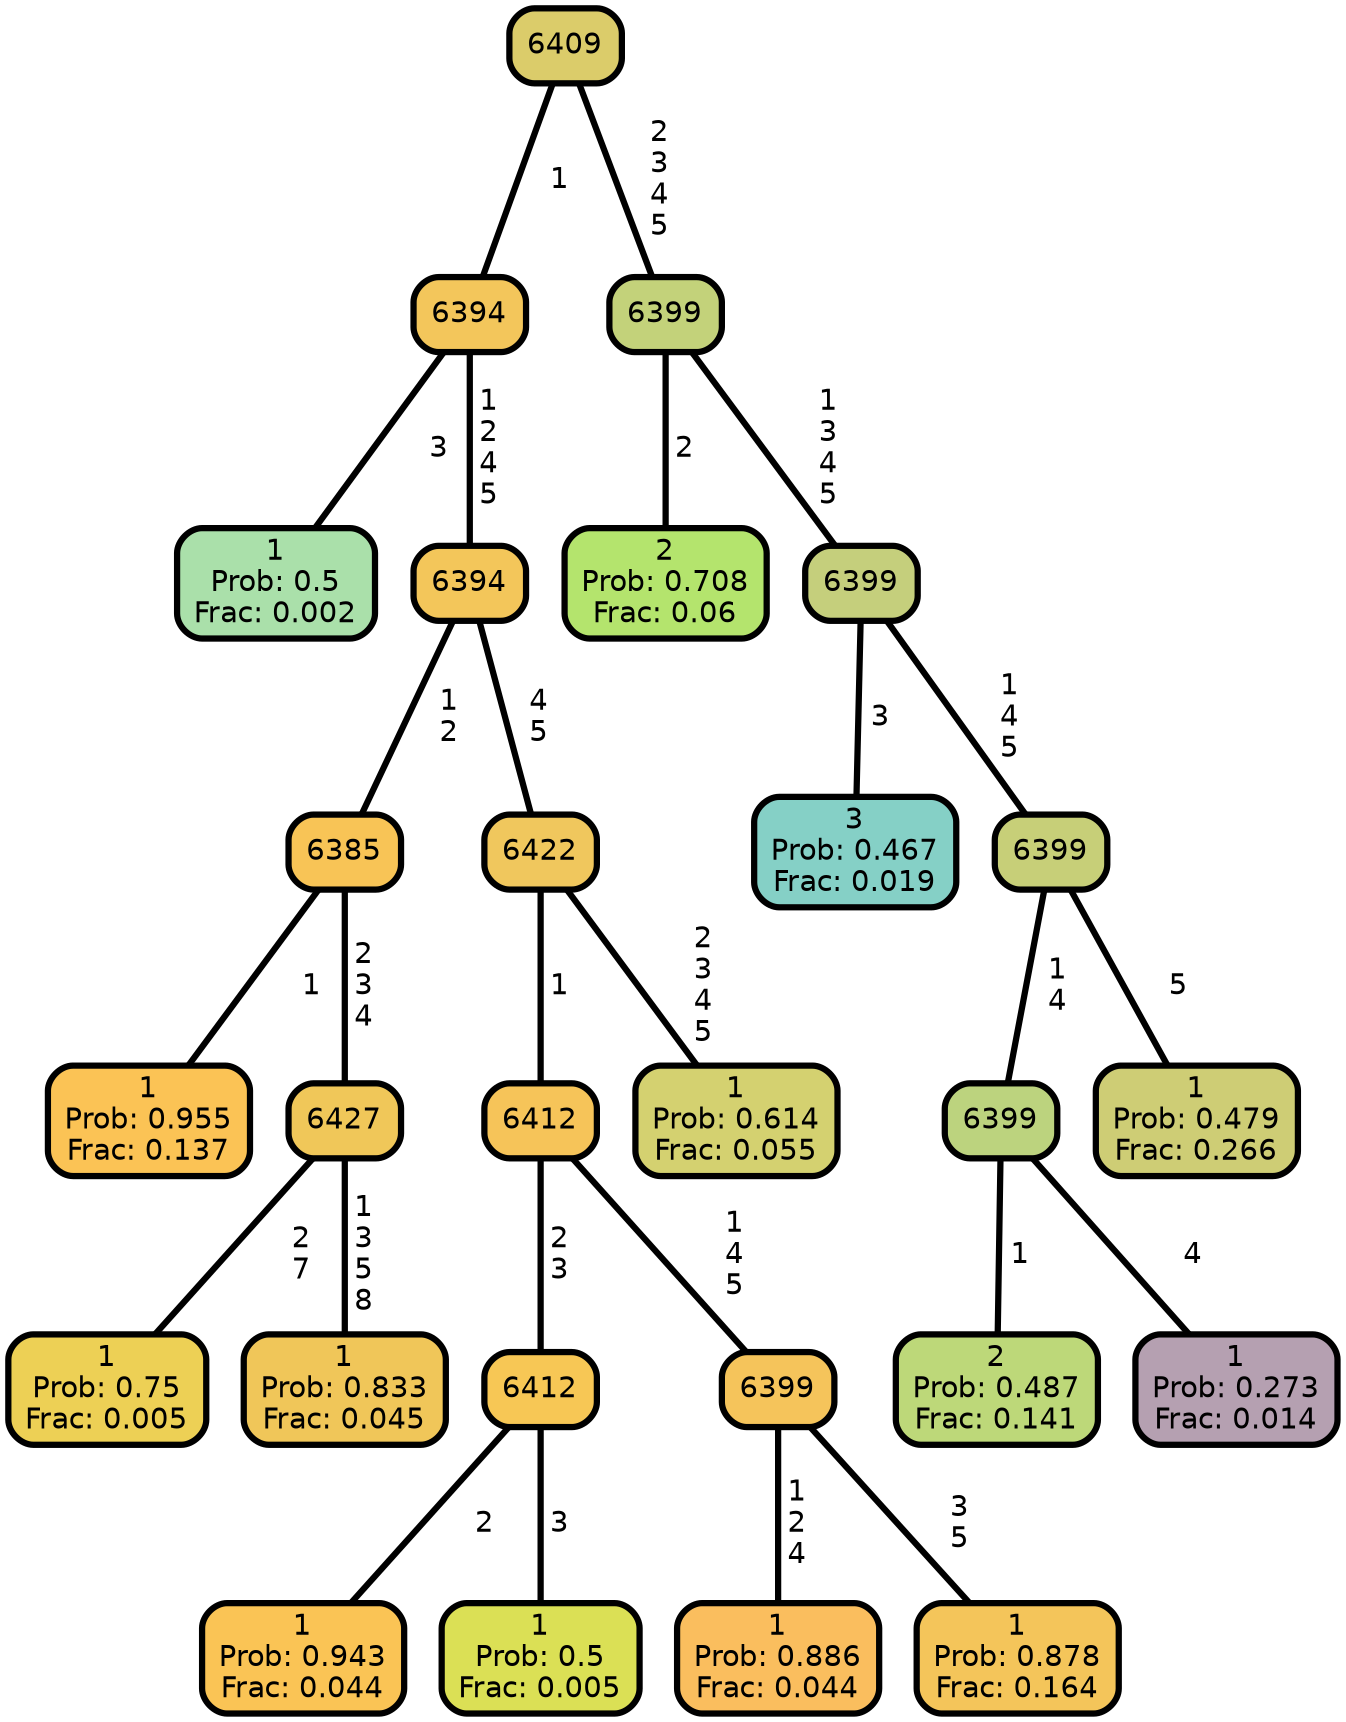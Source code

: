 graph Tree {
node [shape=box, style="filled, rounded",color="black",penwidth="3",fontcolor="black",                 fontname=helvetica] ;
graph [ranksep="0 equally", splines=straight,                 bgcolor=transparent, dpi=200] ;
edge [fontname=helvetica, color=black] ;
0 [label="1
Prob: 0.5
Frac: 0.002", fillcolor="#aae0aa"] ;
1 [label="6394", fillcolor="#f3c65b"] ;
2 [label="1
Prob: 0.955
Frac: 0.137", fillcolor="#fbc355"] ;
3 [label="6385", fillcolor="#f8c456"] ;
4 [label="1
Prob: 0.75
Frac: 0.005", fillcolor="#edd055"] ;
5 [label="6427", fillcolor="#f0c759"] ;
6 [label="1
Prob: 0.833
Frac: 0.045", fillcolor="#f0c659"] ;
7 [label="6394", fillcolor="#f3c65a"] ;
8 [label="1
Prob: 0.943
Frac: 0.044", fillcolor="#fac455"] ;
9 [label="6412", fillcolor="#f7c755"] ;
10 [label="1
Prob: 0.5
Frac: 0.005", fillcolor="#dbe055"] ;
11 [label="6412", fillcolor="#f6c459"] ;
12 [label="1
Prob: 0.886
Frac: 0.044", fillcolor="#fabe5e"] ;
13 [label="6399", fillcolor="#f5c45b"] ;
14 [label="1
Prob: 0.878
Frac: 0.164", fillcolor="#f4c55a"] ;
15 [label="6422", fillcolor="#f0c75d"] ;
16 [label="1
Prob: 0.614
Frac: 0.055", fillcolor="#d4d170"] ;
17 [label="6409", fillcolor="#dbcc6a"] ;
18 [label="2
Prob: 0.708
Frac: 0.06", fillcolor="#b4e46d"] ;
19 [label="6399", fillcolor="#c3d27a"] ;
20 [label="3
Prob: 0.467
Frac: 0.019", fillcolor="#85d0c6"] ;
21 [label="6399", fillcolor="#c5cf7c"] ;
22 [label="2
Prob: 0.487
Frac: 0.141", fillcolor="#bdd879"] ;
23 [label="6399", fillcolor="#bcd37e"] ;
24 [label="1
Prob: 0.273
Frac: 0.014", fillcolor="#b5a0b1"] ;
25 [label="6399", fillcolor="#c7cf78"] ;
26 [label="1
Prob: 0.479
Frac: 0.266", fillcolor="#cecd75"] ;
1 -- 0 [label=" 3",penwidth=3] ;
1 -- 7 [label=" 1\n 2\n 4\n 5",penwidth=3] ;
3 -- 2 [label=" 1",penwidth=3] ;
3 -- 5 [label=" 2\n 3\n 4",penwidth=3] ;
5 -- 4 [label=" 2\n 7",penwidth=3] ;
5 -- 6 [label=" 1\n 3\n 5\n 8",penwidth=3] ;
7 -- 3 [label=" 1\n 2",penwidth=3] ;
7 -- 15 [label=" 4\n 5",penwidth=3] ;
9 -- 8 [label=" 2",penwidth=3] ;
9 -- 10 [label=" 3",penwidth=3] ;
11 -- 9 [label=" 2\n 3",penwidth=3] ;
11 -- 13 [label=" 1\n 4\n 5",penwidth=3] ;
13 -- 12 [label=" 1\n 2\n 4",penwidth=3] ;
13 -- 14 [label=" 3\n 5",penwidth=3] ;
15 -- 11 [label=" 1",penwidth=3] ;
15 -- 16 [label=" 2\n 3\n 4\n 5",penwidth=3] ;
17 -- 1 [label=" 1",penwidth=3] ;
17 -- 19 [label=" 2\n 3\n 4\n 5",penwidth=3] ;
19 -- 18 [label=" 2",penwidth=3] ;
19 -- 21 [label=" 1\n 3\n 4\n 5",penwidth=3] ;
21 -- 20 [label=" 3",penwidth=3] ;
21 -- 25 [label=" 1\n 4\n 5",penwidth=3] ;
23 -- 22 [label=" 1",penwidth=3] ;
23 -- 24 [label=" 4",penwidth=3] ;
25 -- 23 [label=" 1\n 4",penwidth=3] ;
25 -- 26 [label=" 5",penwidth=3] ;
{rank = same;}}